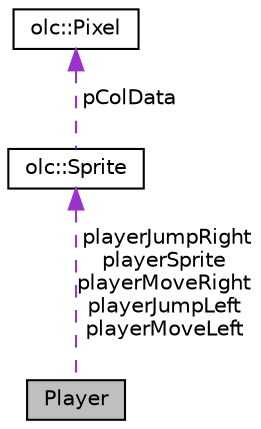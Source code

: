 digraph "Player"
{
 // LATEX_PDF_SIZE
  edge [fontname="Helvetica",fontsize="10",labelfontname="Helvetica",labelfontsize="10"];
  node [fontname="Helvetica",fontsize="10",shape=record];
  Node1 [label="Player",height=0.2,width=0.4,color="black", fillcolor="grey75", style="filled", fontcolor="black",tooltip="This class represents the playable character object."];
  Node2 -> Node1 [dir="back",color="darkorchid3",fontsize="10",style="dashed",label=" playerJumpRight\nplayerSprite\nplayerMoveRight\nplayerJumpLeft\nplayerMoveLeft" ,fontname="Helvetica"];
  Node2 [label="olc::Sprite",height=0.2,width=0.4,color="black", fillcolor="white", style="filled",URL="$classolc_1_1Sprite.html",tooltip=" "];
  Node3 -> Node2 [dir="back",color="darkorchid3",fontsize="10",style="dashed",label=" pColData" ,fontname="Helvetica"];
  Node3 [label="olc::Pixel",height=0.2,width=0.4,color="black", fillcolor="white", style="filled",URL="$structolc_1_1Pixel.html",tooltip=" "];
}
